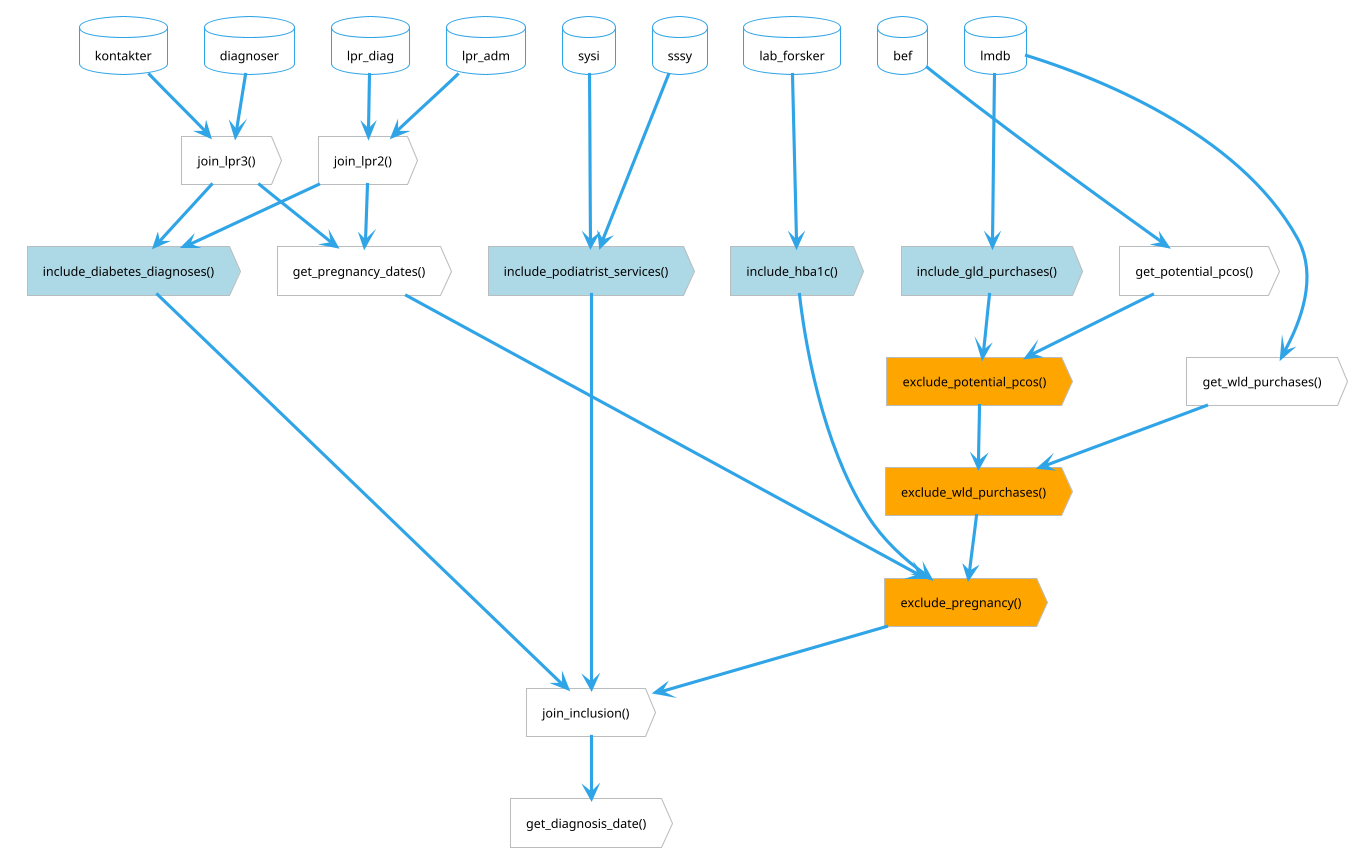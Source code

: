 @startuml function-flow-population
!theme cerulean-outline
<style>
action, card, database, rectangle {
    FontColor black
}
.inclusion {
    BackgroundColor lightblue
}
.exclusion {
    BackgroundColor orange
}
</style>

hide <<inclusion>> stereotype
hide <<exclusion>> stereotype

'Diabetes population extraction
    together {
        database sssy
        database sysi
        database lpr_diag
        database lpr_adm
        database lmdb
        database lab_forsker
        database kontakter
        database diagnoser
        database bef
    }
    together {
            action "join_lpr2()" as lpr2
            action "join_lpr3()" as lpr3
    }

    action "get_potential_pcos()" as pcos
    action "get_wld_purchases()" as wld

    together {
        action "exclude_pregnancy()" as ex_pregnancy <<exclusion>>
        action "exclude_wld_purchases()" as ex_wld <<exclusion>>
        action "exclude_potential_pcos()" as ex_pcos <<exclusion>>
    }
    together {
        action "include_diabetes_diagnoses()" as in_diagnoses <<inclusion>>
        action "include_hba1c()" as in_hba1c <<inclusion>>
        action "include_podiatrist_services()" as in_podiatrist <<inclusion>>
        action "include_gld_purchases()" as in_gld <<inclusion>>
        action "get_pregnancy_dates()" as pregnancy
    }

    action "join_inclusion()" as join_inclusion
    action "get_diagnosis_date()" as diagnosis_date

'join lpr
    lpr_diag --> lpr2
    lpr_adm --> lpr2
    kontakter --> lpr3
    diagnoser --> lpr3

'inclusion: podiatrist services
    sssy --> in_podiatrist
    sysi --> in_podiatrist
    in_podiatrist --> join_inclusion

'inclusion: hba1c
    lab_forsker --> in_hba1c
    in_hba1c --> ex_pregnancy
    ex_pregnancy --> join_inclusion

'inclusion: gld purchases
    lmdb --> in_gld
    in_gld --> ex_pcos
    ex_pcos --> ex_wld
    ex_wld --> ex_pregnancy

'inclusion: diabetes diagnoses
    lpr2 --> in_diagnoses
    lpr3 --> in_diagnoses
    in_diagnoses --> join_inclusion

'helper functions
    lpr2 --> pregnancy
    lpr3 --> pregnancy
    pregnancy --> ex_pregnancy
    lmdb --> wld
    wld --> ex_wld
    bef --> pcos
    pcos --> ex_pcos
    join_inclusion --> diagnosis_date

@enduml